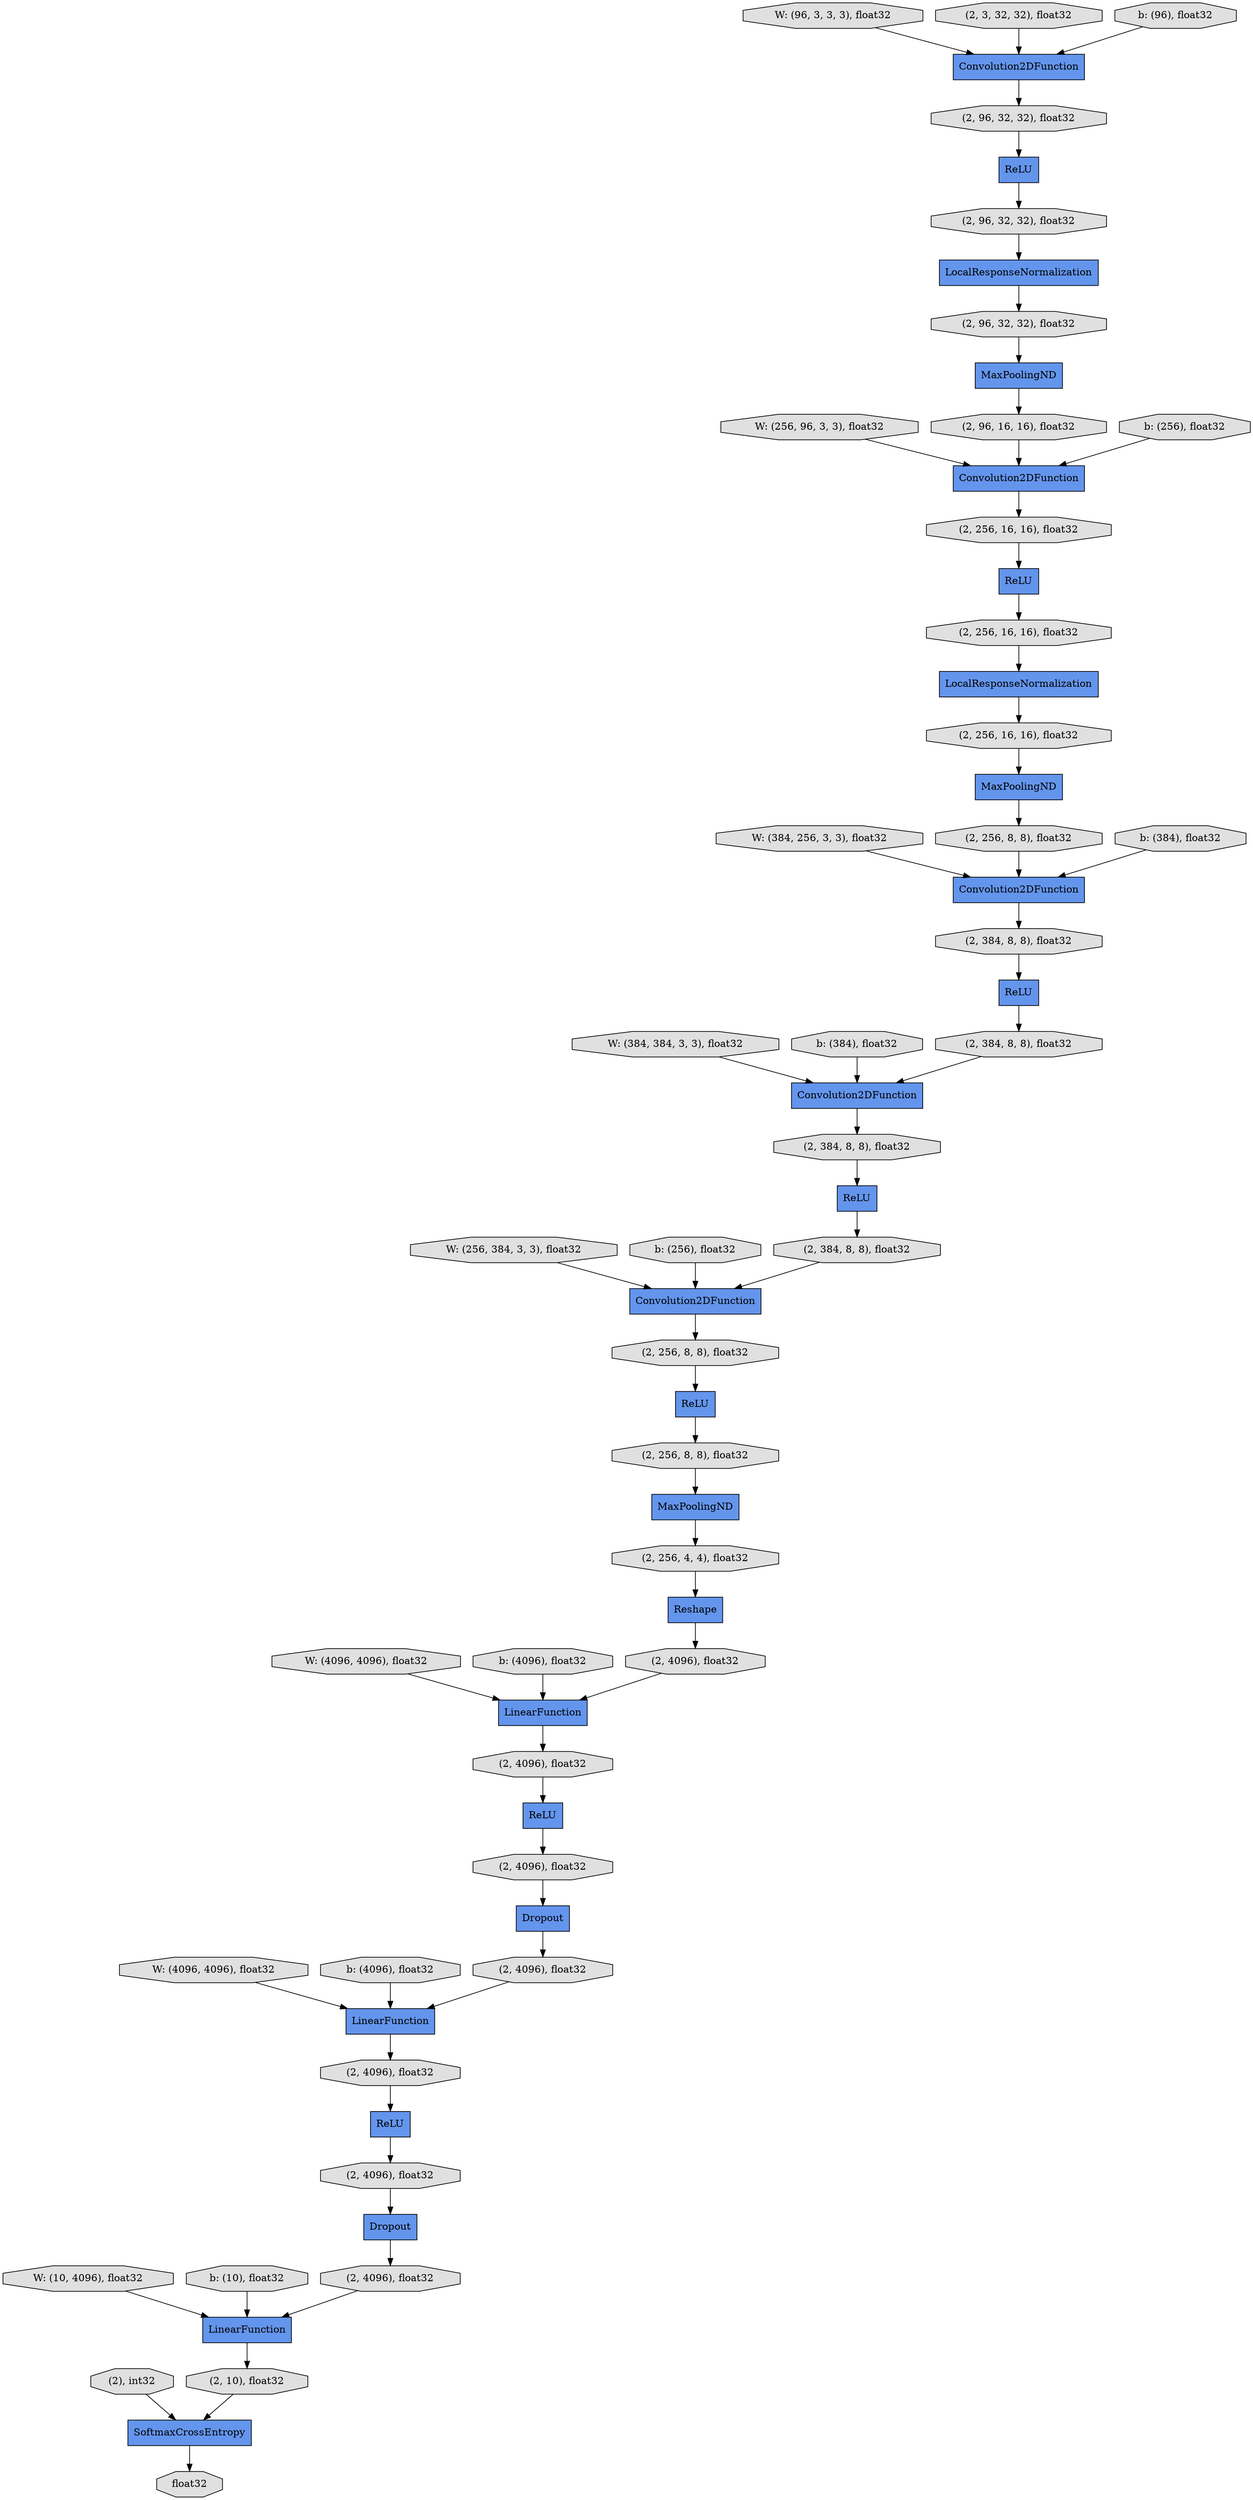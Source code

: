 digraph graphname{rankdir=TB;140499749816352 [label="(2, 384, 8, 8), float32",shape="octagon",fillcolor="#E0E0E0",style="filled"];140499749408832 [label="W: (256, 384, 3, 3), float32",shape="octagon",fillcolor="#E0E0E0",style="filled"];140499749816448 [label="ReLU",shape="record",fillcolor="#6495ED",style="filled"];140499749816496 [label="(2, 384, 8, 8), float32",shape="octagon",fillcolor="#E0E0E0",style="filled"];140499749337264 [label="W: (256, 96, 3, 3), float32",shape="octagon",fillcolor="#E0E0E0",style="filled"];140499749843152 [label="(2, 4096), float32",shape="octagon",fillcolor="#E0E0E0",style="filled"];140499749814528 [label="ReLU",shape="record",fillcolor="#6495ED",style="filled"];140499749411088 [label="W: (10, 4096), float32",shape="octagon",fillcolor="#E0E0E0",style="filled"];140499749843296 [label="(2, 4096), float32",shape="octagon",fillcolor="#E0E0E0",style="filled"];140499749411184 [label="b: (10), float32",shape="octagon",fillcolor="#E0E0E0",style="filled"];140499749814624 [label="(2, 96, 16, 16), float32",shape="octagon",fillcolor="#E0E0E0",style="filled"];140499749816736 [label="MaxPoolingND",shape="record",fillcolor="#6495ED",style="filled"];140499749409216 [label="b: (256), float32",shape="octagon",fillcolor="#E0E0E0",style="filled"];140499749816832 [label="(2, 256, 8, 8), float32",shape="octagon",fillcolor="#E0E0E0",style="filled"];140499749843536 [label="(2), int32",shape="octagon",fillcolor="#E0E0E0",style="filled"];140499749816928 [label="Reshape",shape="record",fillcolor="#6495ED",style="filled"];140499749814864 [label="(2, 256, 16, 16), float32",shape="octagon",fillcolor="#E0E0E0",style="filled"];140499749843584 [label="(2, 4096), float32",shape="octagon",fillcolor="#E0E0E0",style="filled"];140499749816976 [label="(2, 256, 8, 8), float32",shape="octagon",fillcolor="#E0E0E0",style="filled"];140499749409456 [label="W: (4096, 4096), float32",shape="octagon",fillcolor="#E0E0E0",style="filled"];140499749815008 [label="(2, 256, 16, 16), float32",shape="octagon",fillcolor="#E0E0E0",style="filled"];140499749337840 [label="b: (256), float32",shape="octagon",fillcolor="#E0E0E0",style="filled"];140499749843872 [label="(2, 10), float32",shape="octagon",fillcolor="#E0E0E0",style="filled"];140499749817264 [label="LinearFunction",shape="record",fillcolor="#6495ED",style="filled"];140499749815200 [label="Convolution2DFunction",shape="record",fillcolor="#6495ED",style="filled"];140499749817312 [label="ReLU",shape="record",fillcolor="#6495ED",style="filled"];140499749843968 [label="float32",shape="octagon",fillcolor="#E0E0E0",style="filled"];140499749409792 [label="b: (4096), float32",shape="octagon",fillcolor="#E0E0E0",style="filled"];140499749817360 [label="(2, 256, 4, 4), float32",shape="octagon",fillcolor="#E0E0E0",style="filled"];140499749264400 [label="W: (384, 384, 3, 3), float32",shape="octagon",fillcolor="#E0E0E0",style="filled"];140499749710912 [label="SoftmaxCrossEntropy",shape="record",fillcolor="#6495ED",style="filled"];140499749815296 [label="(2, 256, 16, 16), float32",shape="octagon",fillcolor="#E0E0E0",style="filled"];140499749710864 [label="ReLU",shape="record",fillcolor="#6495ED",style="filled"];140499749336208 [label="W: (96, 3, 3, 3), float32",shape="octagon",fillcolor="#E0E0E0",style="filled"];140499749817504 [label="Dropout",shape="record",fillcolor="#6495ED",style="filled"];140499749711008 [label="(2, 3, 32, 32), float32",shape="octagon",fillcolor="#E0E0E0",style="filled"];140499749711056 [label="LocalResponseNormalization",shape="record",fillcolor="#6495ED",style="filled"];140499749336304 [label="b: (96), float32",shape="octagon",fillcolor="#E0E0E0",style="filled"];140499749817600 [label="(2, 4096), float32",shape="octagon",fillcolor="#E0E0E0",style="filled"];140499749338368 [label="W: (384, 256, 3, 3), float32",shape="octagon",fillcolor="#E0E0E0",style="filled"];140499749410080 [label="W: (4096, 4096), float32",shape="octagon",fillcolor="#E0E0E0",style="filled"];140499749264688 [label="b: (384), float32",shape="octagon",fillcolor="#E0E0E0",style="filled"];140499749711104 [label="Convolution2DFunction",shape="record",fillcolor="#6495ED",style="filled"];140499749815632 [label="ReLU",shape="record",fillcolor="#6495ED",style="filled"];140499749817696 [label="Dropout",shape="record",fillcolor="#6495ED",style="filled"];140499749711200 [label="Convolution2DFunction",shape="record",fillcolor="#6495ED",style="filled"];140499749815680 [label="(2, 256, 8, 8), float32",shape="octagon",fillcolor="#E0E0E0",style="filled"];140499749817792 [label="(2, 4096), float32",shape="octagon",fillcolor="#E0E0E0",style="filled"];140499749815776 [label="Convolution2DFunction",shape="record",fillcolor="#6495ED",style="filled"];140499749817840 [label="LinearFunction",shape="record",fillcolor="#6495ED",style="filled"];140499749711344 [label="MaxPoolingND",shape="record",fillcolor="#6495ED",style="filled"];140499749711392 [label="LocalResponseNormalization",shape="record",fillcolor="#6495ED",style="filled"];140499749815872 [label="(2, 384, 8, 8), float32",shape="octagon",fillcolor="#E0E0E0",style="filled"];140499749817936 [label="(2, 4096), float32",shape="octagon",fillcolor="#E0E0E0",style="filled"];140499749711488 [label="(2, 96, 32, 32), float32",shape="octagon",fillcolor="#E0E0E0",style="filled"];140499749815968 [label="ReLU",shape="record",fillcolor="#6495ED",style="filled"];140499749711536 [label="(2, 96, 32, 32), float32",shape="octagon",fillcolor="#E0E0E0",style="filled"];140499749410512 [label="b: (4096), float32",shape="octagon",fillcolor="#E0E0E0",style="filled"];140499749816016 [label="(2, 384, 8, 8), float32",shape="octagon",fillcolor="#E0E0E0",style="filled"];140499749338848 [label="b: (384), float32",shape="octagon",fillcolor="#E0E0E0",style="filled"];140499749711584 [label="MaxPoolingND",shape="record",fillcolor="#6495ED",style="filled"];140499749818176 [label="LinearFunction",shape="record",fillcolor="#6495ED",style="filled"];140499749711680 [label="ReLU",shape="record",fillcolor="#6495ED",style="filled"];140499749818224 [label="(2, 4096), float32",shape="octagon",fillcolor="#E0E0E0",style="filled"];140499749711776 [label="(2, 96, 32, 32), float32",shape="octagon",fillcolor="#E0E0E0",style="filled"];140499749816256 [label="Convolution2DFunction",shape="record",fillcolor="#6495ED",style="filled"];140499749711392 -> 140499749711776;140499749816256 -> 140499749816832;140499749711488 -> 140499749710864;140499749817600 -> 140499749817264;140499749711680 -> 140499749815008;140499749337264 -> 140499749711200;140499749711104 -> 140499749711488;140499749843536 -> 140499749710912;140499749338368 -> 140499749815200;140499749411088 -> 140499749818176;140499749409456 -> 140499749817264;140499749815872 -> 140499749814528;140499749336304 -> 140499749711104;140499749816832 -> 140499749815968;140499749336208 -> 140499749711104;140499749815008 -> 140499749711056;140499749816928 -> 140499749817600;140499749815968 -> 140499749816976;140499749411184 -> 140499749818176;140499749814624 -> 140499749711200;140499749817792 -> 140499749816448;140499749410512 -> 140499749817840;140499749843152 -> 140499749817312;140499749815296 -> 140499749711584;140499749408832 -> 140499749816256;140499749843296 -> 140499749817504;140499749843584 -> 140499749818176;140499749818224 -> 140499749817840;140499749815776 -> 140499749816352;140499749816016 -> 140499749815776;140499749338848 -> 140499749815200;140499749710912 -> 140499749843968;140499749711344 -> 140499749814624;140499749816976 -> 140499749816736;140499749817504 -> 140499749843584;140499749817696 -> 140499749818224;140499749818176 -> 140499749843872;140499749409216 -> 140499749816256;140499749817936 -> 140499749817696;140499749410080 -> 140499749817840;140499749817360 -> 140499749816928;140499749711200 -> 140499749814864;140499749843872 -> 140499749710912;140499749815632 -> 140499749816496;140499749816736 -> 140499749817360;140499749409792 -> 140499749817264;140499749337840 -> 140499749711200;140499749814864 -> 140499749711680;140499749815200 -> 140499749815872;140499749264688 -> 140499749815776;140499749711008 -> 140499749711104;140499749815680 -> 140499749815200;140499749817264 -> 140499749817792;140499749711056 -> 140499749815296;140499749264400 -> 140499749815776;140499749711536 -> 140499749711392;140499749817840 -> 140499749843152;140499749817312 -> 140499749843296;140499749711776 -> 140499749711344;140499749816352 -> 140499749815632;140499749710864 -> 140499749711536;140499749816496 -> 140499749816256;140499749814528 -> 140499749816016;140499749711584 -> 140499749815680;140499749816448 -> 140499749817936;}